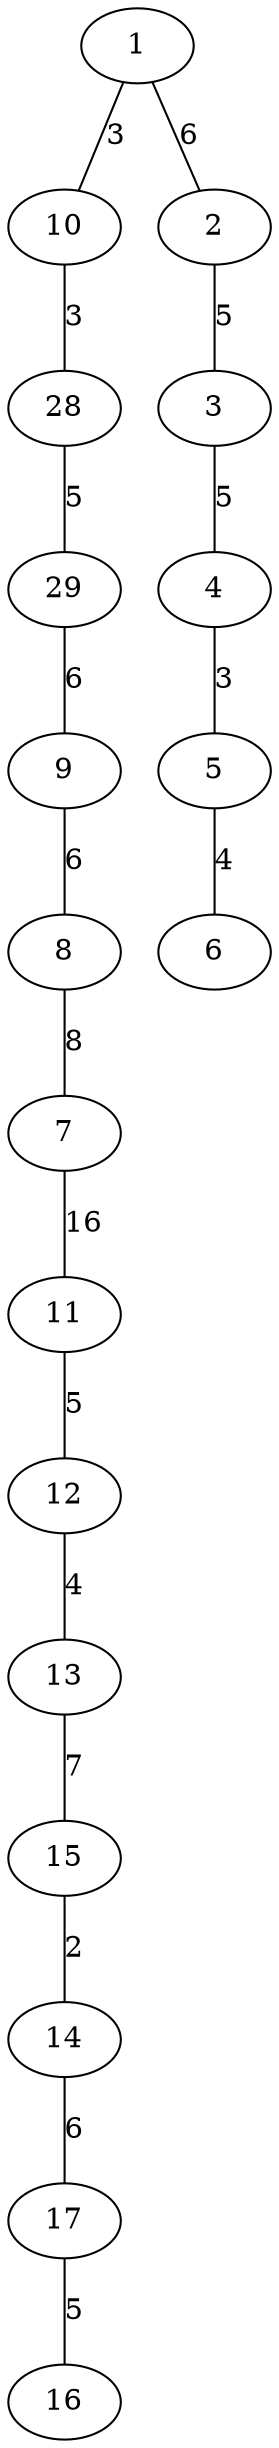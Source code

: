 graph {
"1" -- "10" [label="3"]
"10" -- "28" [label="3"]
"28" -- "29" [label="5"]
"1" -- "2" [label="6"]
"2" -- "3" [label="5"]
"3" -- "4" [label="5"]
"4" -- "5" [label="3"]
"5" -- "6" [label="4"]
"29" -- "9" [label="6"]
"9" -- "8" [label="6"]
"8" -- "7" [label="8"]
"7" -- "11" [label="16"]
"11" -- "12" [label="5"]
"12" -- "13" [label="4"]
"13" -- "15" [label="7"]
"15" -- "14" [label="2"]
"14" -- "17" [label="6"]
"17" -- "16" [label="5"]
}